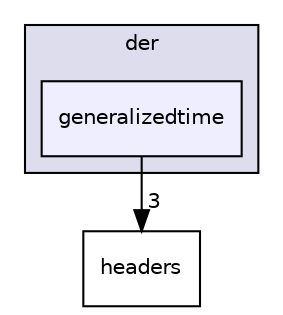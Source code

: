 digraph "M:/Office/!Doutorado/0. RepositorioSVN/HAMSTER_Prototype/branches/JINT2018/include/libtomcrypt-develop/src/pk/asn1/der/generalizedtime" {
  compound=true
  node [ fontsize="10", fontname="Helvetica"];
  edge [ labelfontsize="10", labelfontname="Helvetica"];
  subgraph clusterdir_05ca1756a21cb1b95ef1a81c5191d596 {
    graph [ bgcolor="#ddddee", pencolor="black", label="der" fontname="Helvetica", fontsize="10", URL="dir_05ca1756a21cb1b95ef1a81c5191d596.html"]
  dir_3f0bba17a534b43cb583a6a303b1f9a9 [shape=box, label="generalizedtime", style="filled", fillcolor="#eeeeff", pencolor="black", URL="dir_3f0bba17a534b43cb583a6a303b1f9a9.html"];
  }
  dir_a0acb8384b4122a9c7afcf2489cf4036 [shape=box label="headers" URL="dir_a0acb8384b4122a9c7afcf2489cf4036.html"];
  dir_3f0bba17a534b43cb583a6a303b1f9a9->dir_a0acb8384b4122a9c7afcf2489cf4036 [headlabel="3", labeldistance=1.5 headhref="dir_000066_000026.html"];
}
